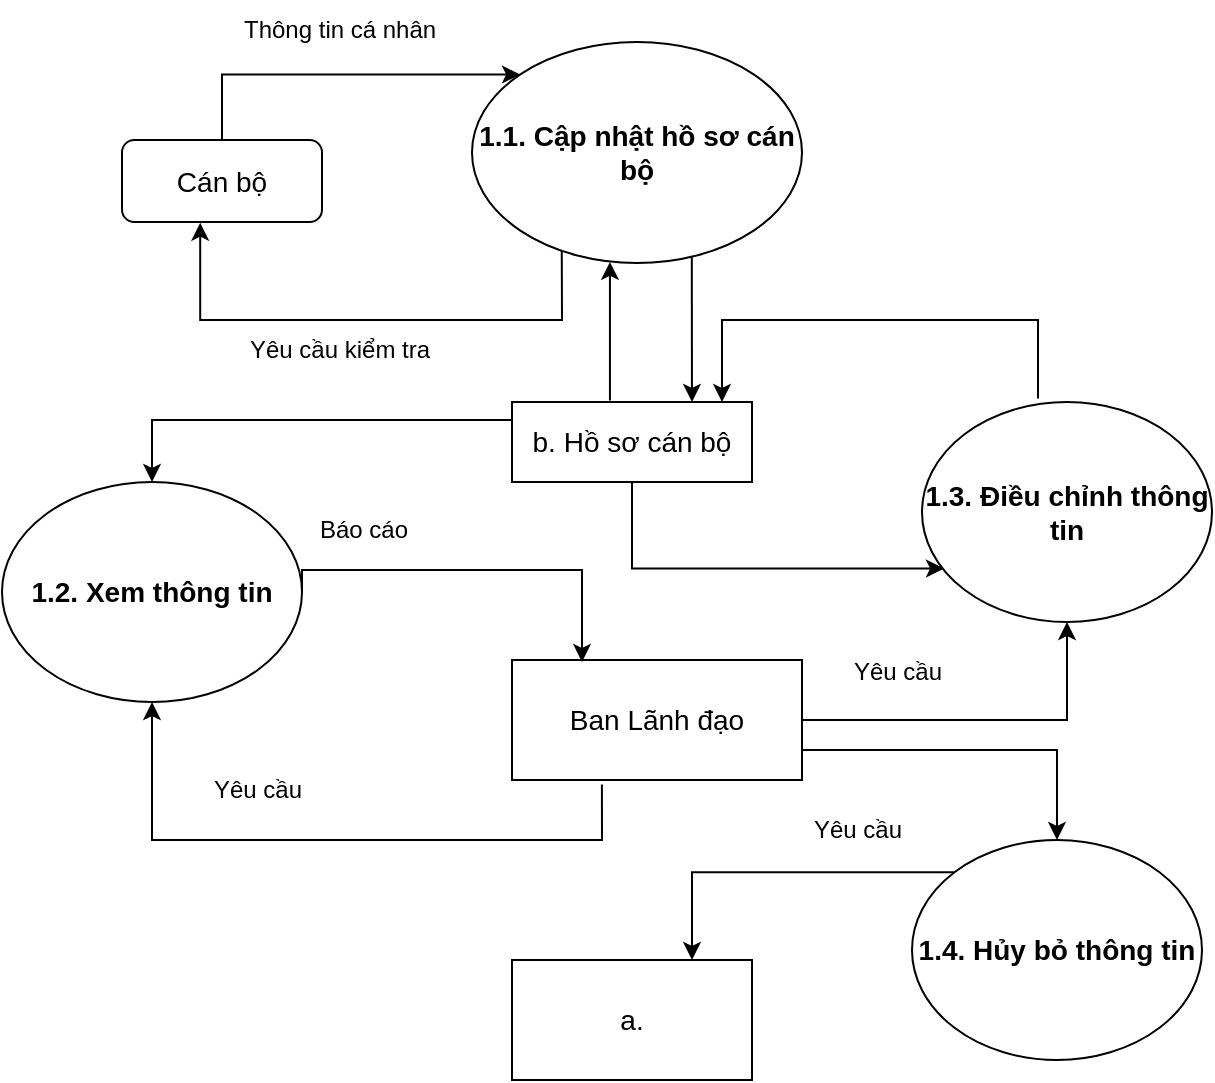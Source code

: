 <mxfile version="24.0.7" type="device">
  <diagram name="Trang-1" id="QAWsOOYA9e6FpEm0job4">
    <mxGraphModel dx="1059" dy="597" grid="0" gridSize="10" guides="1" tooltips="1" connect="1" arrows="1" fold="1" page="1" pageScale="1" pageWidth="827" pageHeight="1169" math="0" shadow="0">
      <root>
        <mxCell id="0" />
        <mxCell id="1" parent="0" />
        <mxCell id="N23GbnRtg9cUTI5ia993-2" value="Cán bộ" style="rounded=1;whiteSpace=wrap;html=1;fontSize=14;" vertex="1" parent="1">
          <mxGeometry x="193" y="130" width="100" height="41" as="geometry" />
        </mxCell>
        <mxCell id="N23GbnRtg9cUTI5ia993-3" value="Thông tin cá nhân" style="text;strokeColor=none;fillColor=none;align=left;verticalAlign=middle;spacingLeft=4;spacingRight=4;overflow=hidden;points=[[0,0.5],[1,0.5]];portConstraint=eastwest;rotatable=0;whiteSpace=wrap;html=1;" vertex="1" parent="1">
          <mxGeometry x="248" y="60" width="120" height="30" as="geometry" />
        </mxCell>
        <mxCell id="N23GbnRtg9cUTI5ia993-4" value="Yêu cầu kiểm tra" style="text;strokeColor=none;fillColor=none;align=left;verticalAlign=middle;spacingLeft=4;spacingRight=4;overflow=hidden;points=[[0,0.5],[1,0.5]];portConstraint=eastwest;rotatable=0;whiteSpace=wrap;html=1;" vertex="1" parent="1">
          <mxGeometry x="250.5" y="220" width="115" height="30" as="geometry" />
        </mxCell>
        <mxCell id="N23GbnRtg9cUTI5ia993-27" value="" style="edgeStyle=orthogonalEdgeStyle;rounded=0;orthogonalLoop=1;jettySize=auto;html=1;" edge="1" parent="1" source="N23GbnRtg9cUTI5ia993-8" target="N23GbnRtg9cUTI5ia993-20">
          <mxGeometry relative="1" as="geometry">
            <Array as="points">
              <mxPoint x="208" y="270" />
            </Array>
          </mxGeometry>
        </mxCell>
        <mxCell id="N23GbnRtg9cUTI5ia993-8" value="b. Hồ sơ cán bộ" style="rounded=0;whiteSpace=wrap;html=1;fontSize=14;" vertex="1" parent="1">
          <mxGeometry x="388" y="261" width="120" height="40" as="geometry" />
        </mxCell>
        <mxCell id="N23GbnRtg9cUTI5ia993-10" value="Ban Lãnh đạo" style="rounded=0;whiteSpace=wrap;html=1;fontSize=14;" vertex="1" parent="1">
          <mxGeometry x="388" y="390" width="145" height="60" as="geometry" />
        </mxCell>
        <mxCell id="N23GbnRtg9cUTI5ia993-13" value="a." style="rounded=0;whiteSpace=wrap;html=1;fontSize=14;" vertex="1" parent="1">
          <mxGeometry x="388" y="540" width="120" height="60" as="geometry" />
        </mxCell>
        <mxCell id="N23GbnRtg9cUTI5ia993-15" value="Báo cáo" style="text;strokeColor=none;fillColor=none;align=left;verticalAlign=middle;spacingLeft=4;spacingRight=4;overflow=hidden;points=[[0,0.5],[1,0.5]];portConstraint=eastwest;rotatable=0;whiteSpace=wrap;html=1;" vertex="1" parent="1">
          <mxGeometry x="285.5" y="310" width="80" height="30" as="geometry" />
        </mxCell>
        <mxCell id="N23GbnRtg9cUTI5ia993-16" value="Yêu cầu" style="text;strokeColor=none;fillColor=none;align=left;verticalAlign=middle;spacingLeft=4;spacingRight=4;overflow=hidden;points=[[0,0.5],[1,0.5]];portConstraint=eastwest;rotatable=0;whiteSpace=wrap;html=1;" vertex="1" parent="1">
          <mxGeometry x="553" y="381" width="80" height="30" as="geometry" />
        </mxCell>
        <mxCell id="N23GbnRtg9cUTI5ia993-17" value="Yêu cầu" style="text;strokeColor=none;fillColor=none;align=left;verticalAlign=middle;spacingLeft=4;spacingRight=4;overflow=hidden;points=[[0,0.5],[1,0.5]];portConstraint=eastwest;rotatable=0;whiteSpace=wrap;html=1;" vertex="1" parent="1">
          <mxGeometry x="233" y="440" width="80" height="30" as="geometry" />
        </mxCell>
        <mxCell id="N23GbnRtg9cUTI5ia993-18" value="Yêu cầu" style="text;strokeColor=none;fillColor=none;align=left;verticalAlign=middle;spacingLeft=4;spacingRight=4;overflow=hidden;points=[[0,0.5],[1,0.5]];portConstraint=eastwest;rotatable=0;whiteSpace=wrap;html=1;" vertex="1" parent="1">
          <mxGeometry x="533" y="460" width="80" height="30" as="geometry" />
        </mxCell>
        <mxCell id="N23GbnRtg9cUTI5ia993-20" value="&lt;span style=&quot;font-size: 14px; font-weight: 700;&quot;&gt;1.2. Xem thông tin&lt;/span&gt;" style="ellipse;whiteSpace=wrap;html=1;" vertex="1" parent="1">
          <mxGeometry x="133" y="301" width="150" height="110" as="geometry" />
        </mxCell>
        <mxCell id="N23GbnRtg9cUTI5ia993-21" value="&lt;span style=&quot;font-size: 14px; font-weight: 700;&quot;&gt;1.4. Hủy bỏ thông tin&lt;/span&gt;" style="ellipse;whiteSpace=wrap;html=1;" vertex="1" parent="1">
          <mxGeometry x="588" y="480" width="145" height="110" as="geometry" />
        </mxCell>
        <mxCell id="N23GbnRtg9cUTI5ia993-22" value="&lt;span style=&quot;font-size: 14px; font-weight: 700;&quot;&gt;1.3. Điều chỉnh thông tin&lt;/span&gt;" style="ellipse;whiteSpace=wrap;html=1;" vertex="1" parent="1">
          <mxGeometry x="593" y="261" width="145" height="110" as="geometry" />
        </mxCell>
        <mxCell id="N23GbnRtg9cUTI5ia993-23" value="&lt;span style=&quot;font-size: 14px; font-weight: 700;&quot;&gt;1.1. Cập nhật hồ sơ cán bộ&lt;/span&gt;" style="ellipse;whiteSpace=wrap;html=1;" vertex="1" parent="1">
          <mxGeometry x="368" y="81" width="165" height="110.5" as="geometry" />
        </mxCell>
        <mxCell id="N23GbnRtg9cUTI5ia993-24" value="" style="endArrow=classic;html=1;rounded=0;entryX=0;entryY=0;entryDx=0;entryDy=0;exitX=0.5;exitY=0;exitDx=0;exitDy=0;edgeStyle=orthogonalEdgeStyle;" edge="1" parent="1" source="N23GbnRtg9cUTI5ia993-2" target="N23GbnRtg9cUTI5ia993-23">
          <mxGeometry width="50" height="50" relative="1" as="geometry">
            <mxPoint x="343" y="330" as="sourcePoint" />
            <mxPoint x="393" y="280" as="targetPoint" />
          </mxGeometry>
        </mxCell>
        <mxCell id="N23GbnRtg9cUTI5ia993-25" value="" style="endArrow=classic;html=1;rounded=0;entryX=0.391;entryY=1.008;entryDx=0;entryDy=0;entryPerimeter=0;edgeStyle=orthogonalEdgeStyle;exitX=0.272;exitY=0.946;exitDx=0;exitDy=0;exitPerimeter=0;" edge="1" parent="1" source="N23GbnRtg9cUTI5ia993-23" target="N23GbnRtg9cUTI5ia993-2">
          <mxGeometry width="50" height="50" relative="1" as="geometry">
            <mxPoint x="413" y="187" as="sourcePoint" />
            <mxPoint x="393" y="280" as="targetPoint" />
            <Array as="points">
              <mxPoint x="413" y="190" />
              <mxPoint x="413" y="220" />
              <mxPoint x="232" y="220" />
            </Array>
          </mxGeometry>
        </mxCell>
        <mxCell id="N23GbnRtg9cUTI5ia993-26" value="" style="endArrow=classic;html=1;rounded=0;entryX=0.418;entryY=0.995;entryDx=0;entryDy=0;entryPerimeter=0;exitX=0.408;exitY=-0.019;exitDx=0;exitDy=0;exitPerimeter=0;" edge="1" parent="1" source="N23GbnRtg9cUTI5ia993-8" target="N23GbnRtg9cUTI5ia993-23">
          <mxGeometry width="50" height="50" relative="1" as="geometry">
            <mxPoint x="343" y="330" as="sourcePoint" />
            <mxPoint x="393" y="280" as="targetPoint" />
          </mxGeometry>
        </mxCell>
        <mxCell id="N23GbnRtg9cUTI5ia993-28" value="" style="endArrow=classic;html=1;rounded=0;entryX=0.75;entryY=0;entryDx=0;entryDy=0;exitX=0.666;exitY=0.971;exitDx=0;exitDy=0;exitPerimeter=0;" edge="1" parent="1" source="N23GbnRtg9cUTI5ia993-23" target="N23GbnRtg9cUTI5ia993-8">
          <mxGeometry width="50" height="50" relative="1" as="geometry">
            <mxPoint x="343" y="330" as="sourcePoint" />
            <mxPoint x="393" y="280" as="targetPoint" />
          </mxGeometry>
        </mxCell>
        <mxCell id="N23GbnRtg9cUTI5ia993-29" value="" style="endArrow=classic;html=1;rounded=0;entryX=0.076;entryY=0.757;entryDx=0;entryDy=0;entryPerimeter=0;exitX=0.5;exitY=1;exitDx=0;exitDy=0;edgeStyle=orthogonalEdgeStyle;" edge="1" parent="1" source="N23GbnRtg9cUTI5ia993-8" target="N23GbnRtg9cUTI5ia993-22">
          <mxGeometry width="50" height="50" relative="1" as="geometry">
            <mxPoint x="343" y="330" as="sourcePoint" />
            <mxPoint x="393" y="280" as="targetPoint" />
          </mxGeometry>
        </mxCell>
        <mxCell id="N23GbnRtg9cUTI5ia993-30" value="" style="endArrow=classic;html=1;rounded=0;entryX=0.5;entryY=1;entryDx=0;entryDy=0;exitX=1;exitY=0.5;exitDx=0;exitDy=0;edgeStyle=orthogonalEdgeStyle;" edge="1" parent="1" source="N23GbnRtg9cUTI5ia993-10" target="N23GbnRtg9cUTI5ia993-22">
          <mxGeometry width="50" height="50" relative="1" as="geometry">
            <mxPoint x="343" y="330" as="sourcePoint" />
            <mxPoint x="393" y="280" as="targetPoint" />
          </mxGeometry>
        </mxCell>
        <mxCell id="N23GbnRtg9cUTI5ia993-31" value="" style="endArrow=classic;html=1;rounded=0;entryX=0.5;entryY=0;entryDx=0;entryDy=0;exitX=1;exitY=0.75;exitDx=0;exitDy=0;edgeStyle=orthogonalEdgeStyle;" edge="1" parent="1" source="N23GbnRtg9cUTI5ia993-10" target="N23GbnRtg9cUTI5ia993-21">
          <mxGeometry width="50" height="50" relative="1" as="geometry">
            <mxPoint x="343" y="330" as="sourcePoint" />
            <mxPoint x="393" y="280" as="targetPoint" />
          </mxGeometry>
        </mxCell>
        <mxCell id="N23GbnRtg9cUTI5ia993-32" value="" style="endArrow=classic;html=1;rounded=0;entryX=0.75;entryY=0;entryDx=0;entryDy=0;exitX=0;exitY=0;exitDx=0;exitDy=0;edgeStyle=orthogonalEdgeStyle;" edge="1" parent="1" source="N23GbnRtg9cUTI5ia993-21" target="N23GbnRtg9cUTI5ia993-13">
          <mxGeometry width="50" height="50" relative="1" as="geometry">
            <mxPoint x="343" y="330" as="sourcePoint" />
            <mxPoint x="393" y="280" as="targetPoint" />
          </mxGeometry>
        </mxCell>
        <mxCell id="N23GbnRtg9cUTI5ia993-33" value="" style="endArrow=classic;html=1;rounded=0;entryX=0.5;entryY=1;entryDx=0;entryDy=0;exitX=0.31;exitY=1.038;exitDx=0;exitDy=0;exitPerimeter=0;edgeStyle=orthogonalEdgeStyle;" edge="1" parent="1" source="N23GbnRtg9cUTI5ia993-10" target="N23GbnRtg9cUTI5ia993-20">
          <mxGeometry width="50" height="50" relative="1" as="geometry">
            <mxPoint x="343" y="330" as="sourcePoint" />
            <mxPoint x="393" y="280" as="targetPoint" />
            <Array as="points">
              <mxPoint x="433" y="480" />
              <mxPoint x="208" y="480" />
            </Array>
          </mxGeometry>
        </mxCell>
        <mxCell id="N23GbnRtg9cUTI5ia993-34" value="" style="endArrow=classic;html=1;rounded=0;exitX=1;exitY=0.5;exitDx=0;exitDy=0;edgeStyle=orthogonalEdgeStyle;" edge="1" parent="1" source="N23GbnRtg9cUTI5ia993-20">
          <mxGeometry width="50" height="50" relative="1" as="geometry">
            <mxPoint x="343" y="330" as="sourcePoint" />
            <mxPoint x="423" y="391" as="targetPoint" />
            <Array as="points">
              <mxPoint x="423" y="345" />
              <mxPoint x="423" y="391" />
            </Array>
          </mxGeometry>
        </mxCell>
        <mxCell id="N23GbnRtg9cUTI5ia993-35" value="" style="endArrow=classic;html=1;rounded=0;exitX=0.4;exitY=-0.016;exitDx=0;exitDy=0;exitPerimeter=0;edgeStyle=orthogonalEdgeStyle;" edge="1" parent="1" source="N23GbnRtg9cUTI5ia993-22">
          <mxGeometry width="50" height="50" relative="1" as="geometry">
            <mxPoint x="343" y="330" as="sourcePoint" />
            <mxPoint x="493" y="261" as="targetPoint" />
            <Array as="points">
              <mxPoint x="651" y="220" />
              <mxPoint x="493" y="220" />
              <mxPoint x="493" y="261" />
            </Array>
          </mxGeometry>
        </mxCell>
      </root>
    </mxGraphModel>
  </diagram>
</mxfile>
